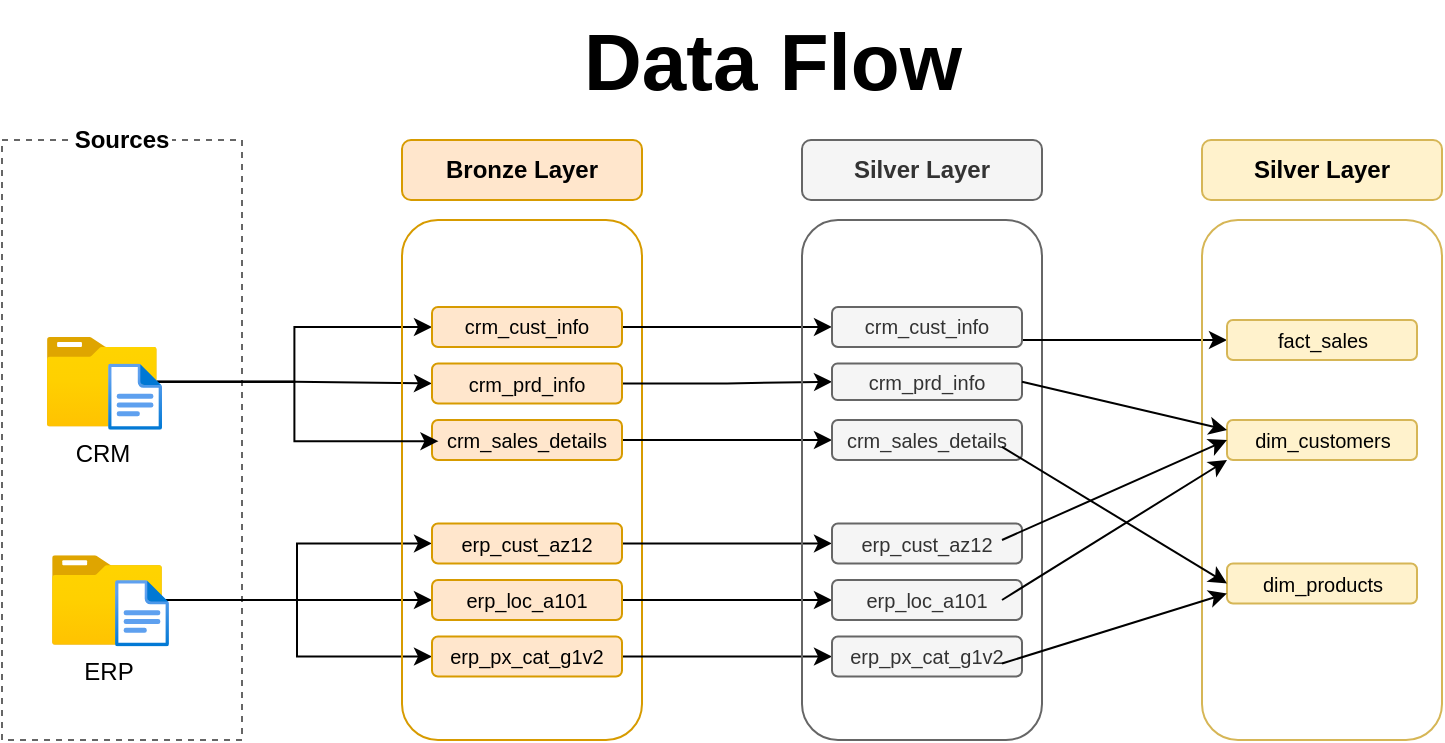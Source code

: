 <mxfile version="28.0.4">
  <diagram name="Page-1" id="2B-cAl-7UJcRyvpfFNDn">
    <mxGraphModel dx="1173" dy="678" grid="1" gridSize="10" guides="1" tooltips="1" connect="1" arrows="1" fold="1" page="1" pageScale="1" pageWidth="1169" pageHeight="827" math="0" shadow="0">
      <root>
        <mxCell id="0" />
        <mxCell id="1" parent="0" />
        <mxCell id="AU0Bn2eRXu3hNvQElTDZ-2" value="" style="rounded=0;whiteSpace=wrap;html=1;fillColor=none;fontColor=#333333;strokeColor=#666666;dashed=1;" parent="1" vertex="1">
          <mxGeometry x="40" y="80" width="120" height="300" as="geometry" />
        </mxCell>
        <mxCell id="AU0Bn2eRXu3hNvQElTDZ-1" value="&lt;b&gt;&lt;font style=&quot;font-size: 40px;&quot;&gt;Data Flow&lt;/font&gt;&lt;/b&gt;" style="text;html=1;align=center;verticalAlign=middle;resizable=0;points=[];autosize=1;strokeColor=none;fillColor=none;fontSize=25;" parent="1" vertex="1">
          <mxGeometry x="320" y="10" width="210" height="60" as="geometry" />
        </mxCell>
        <mxCell id="AU0Bn2eRXu3hNvQElTDZ-3" value="&lt;b&gt;Sources&lt;/b&gt;" style="rounded=0;whiteSpace=wrap;html=1;fillColor=default;strokeColor=none;" parent="1" vertex="1">
          <mxGeometry x="75" y="70" width="50" height="20" as="geometry" />
        </mxCell>
        <mxCell id="AU0Bn2eRXu3hNvQElTDZ-30" style="edgeStyle=orthogonalEdgeStyle;rounded=0;orthogonalLoop=1;jettySize=auto;html=1;entryX=0;entryY=0.5;entryDx=0;entryDy=0;" parent="1" source="AU0Bn2eRXu3hNvQElTDZ-4" target="AU0Bn2eRXu3hNvQElTDZ-11" edge="1">
          <mxGeometry relative="1" as="geometry" />
        </mxCell>
        <mxCell id="AU0Bn2eRXu3hNvQElTDZ-33" style="edgeStyle=orthogonalEdgeStyle;rounded=0;orthogonalLoop=1;jettySize=auto;html=1;" parent="1" source="AU0Bn2eRXu3hNvQElTDZ-4" target="AU0Bn2eRXu3hNvQElTDZ-10" edge="1">
          <mxGeometry relative="1" as="geometry" />
        </mxCell>
        <mxCell id="AU0Bn2eRXu3hNvQElTDZ-4" value="CRM" style="image;aspect=fixed;html=1;points=[];align=center;fontSize=12;image=img/lib/azure2/general/Folder_Blank.svg;" parent="1" vertex="1">
          <mxGeometry x="62.41" y="178.55" width="55" height="44.64" as="geometry" />
        </mxCell>
        <mxCell id="AU0Bn2eRXu3hNvQElTDZ-32" style="edgeStyle=orthogonalEdgeStyle;rounded=0;orthogonalLoop=1;jettySize=auto;html=1;" parent="1" source="AU0Bn2eRXu3hNvQElTDZ-5" target="AU0Bn2eRXu3hNvQElTDZ-14" edge="1">
          <mxGeometry relative="1" as="geometry" />
        </mxCell>
        <mxCell id="AU0Bn2eRXu3hNvQElTDZ-35" style="edgeStyle=orthogonalEdgeStyle;rounded=0;orthogonalLoop=1;jettySize=auto;html=1;entryX=0;entryY=0.5;entryDx=0;entryDy=0;" parent="1" source="AU0Bn2eRXu3hNvQElTDZ-5" target="AU0Bn2eRXu3hNvQElTDZ-13" edge="1">
          <mxGeometry relative="1" as="geometry" />
        </mxCell>
        <mxCell id="AU0Bn2eRXu3hNvQElTDZ-36" style="edgeStyle=orthogonalEdgeStyle;rounded=0;orthogonalLoop=1;jettySize=auto;html=1;entryX=0;entryY=0.5;entryDx=0;entryDy=0;" parent="1" source="AU0Bn2eRXu3hNvQElTDZ-5" target="AU0Bn2eRXu3hNvQElTDZ-15" edge="1">
          <mxGeometry relative="1" as="geometry" />
        </mxCell>
        <mxCell id="AU0Bn2eRXu3hNvQElTDZ-5" value="ERP" style="image;aspect=fixed;html=1;points=[];align=center;fontSize=12;image=img/lib/azure2/general/Folder_Blank.svg;" parent="1" vertex="1">
          <mxGeometry x="65" y="287.68" width="55" height="44.64" as="geometry" />
        </mxCell>
        <mxCell id="AU0Bn2eRXu3hNvQElTDZ-6" value="" style="rounded=1;whiteSpace=wrap;html=1;fillColor=none;strokeColor=#d79b00;labelBackgroundColor=none;labelBorderColor=none;textShadow=0;convertToSvg=0;glass=1;perimeterSpacing=1;fillStyle=dashed;strokeWidth=1;" parent="1" vertex="1">
          <mxGeometry x="240" y="120" width="120" height="260" as="geometry" />
        </mxCell>
        <mxCell id="AU0Bn2eRXu3hNvQElTDZ-9" value="&lt;b&gt;Bronze Layer&lt;/b&gt;" style="rounded=1;whiteSpace=wrap;html=1;fillColor=#ffe6cc;strokeColor=#d79b00;" parent="1" vertex="1">
          <mxGeometry x="240" y="80" width="120" height="30" as="geometry" />
        </mxCell>
        <mxCell id="AU0Bn2eRXu3hNvQElTDZ-53" style="edgeStyle=orthogonalEdgeStyle;rounded=0;orthogonalLoop=1;jettySize=auto;html=1;exitX=1;exitY=0.5;exitDx=0;exitDy=0;" parent="1" source="AU0Bn2eRXu3hNvQElTDZ-10" target="AU0Bn2eRXu3hNvQElTDZ-39" edge="1">
          <mxGeometry relative="1" as="geometry" />
        </mxCell>
        <mxCell id="AU0Bn2eRXu3hNvQElTDZ-10" value="crm_cust_info" style="rounded=1;whiteSpace=wrap;html=1;fillColor=#ffe6cc;strokeColor=#d79b00;fontSize=10;" parent="1" vertex="1">
          <mxGeometry x="255" y="163.48" width="95" height="20" as="geometry" />
        </mxCell>
        <mxCell id="AU0Bn2eRXu3hNvQElTDZ-55" style="edgeStyle=orthogonalEdgeStyle;rounded=0;orthogonalLoop=1;jettySize=auto;html=1;" parent="1" source="AU0Bn2eRXu3hNvQElTDZ-11" target="AU0Bn2eRXu3hNvQElTDZ-40" edge="1">
          <mxGeometry relative="1" as="geometry" />
        </mxCell>
        <mxCell id="AU0Bn2eRXu3hNvQElTDZ-11" value="&lt;div&gt;crm_prd_info&lt;/div&gt;" style="rounded=1;whiteSpace=wrap;html=1;fillColor=#ffe6cc;strokeColor=#d79b00;fontSize=10;align=center;spacing=0;spacingBottom=0;" parent="1" vertex="1">
          <mxGeometry x="255" y="191.74" width="95" height="20" as="geometry" />
        </mxCell>
        <mxCell id="AU0Bn2eRXu3hNvQElTDZ-57" style="edgeStyle=orthogonalEdgeStyle;rounded=0;orthogonalLoop=1;jettySize=auto;html=1;" parent="1" source="AU0Bn2eRXu3hNvQElTDZ-12" target="AU0Bn2eRXu3hNvQElTDZ-41" edge="1">
          <mxGeometry relative="1" as="geometry" />
        </mxCell>
        <mxCell id="AU0Bn2eRXu3hNvQElTDZ-12" value="&lt;div&gt;crm_sales_details&lt;/div&gt;" style="rounded=1;whiteSpace=wrap;html=1;fillColor=#ffe6cc;strokeColor=#d79b00;fontSize=10;" parent="1" vertex="1">
          <mxGeometry x="255" y="220" width="95" height="20" as="geometry" />
        </mxCell>
        <mxCell id="AU0Bn2eRXu3hNvQElTDZ-60" style="edgeStyle=orthogonalEdgeStyle;rounded=0;orthogonalLoop=1;jettySize=auto;html=1;entryX=0;entryY=0.5;entryDx=0;entryDy=0;" parent="1" source="AU0Bn2eRXu3hNvQElTDZ-13" target="AU0Bn2eRXu3hNvQElTDZ-42" edge="1">
          <mxGeometry relative="1" as="geometry" />
        </mxCell>
        <mxCell id="AU0Bn2eRXu3hNvQElTDZ-13" value="erp_cust_az12" style="rounded=1;whiteSpace=wrap;html=1;fillColor=#ffe6cc;strokeColor=#d79b00;fontSize=10;" parent="1" vertex="1">
          <mxGeometry x="255" y="271.74" width="95" height="20" as="geometry" />
        </mxCell>
        <mxCell id="AU0Bn2eRXu3hNvQElTDZ-61" style="edgeStyle=orthogonalEdgeStyle;rounded=0;orthogonalLoop=1;jettySize=auto;html=1;" parent="1" source="AU0Bn2eRXu3hNvQElTDZ-14" target="AU0Bn2eRXu3hNvQElTDZ-43" edge="1">
          <mxGeometry relative="1" as="geometry" />
        </mxCell>
        <mxCell id="AU0Bn2eRXu3hNvQElTDZ-14" value="&lt;div&gt;erp_loc_a101&lt;/div&gt;" style="rounded=1;whiteSpace=wrap;html=1;fillColor=#ffe6cc;strokeColor=#d79b00;fontSize=10;" parent="1" vertex="1">
          <mxGeometry x="255" y="300" width="95" height="20" as="geometry" />
        </mxCell>
        <mxCell id="AU0Bn2eRXu3hNvQElTDZ-62" style="edgeStyle=orthogonalEdgeStyle;rounded=0;orthogonalLoop=1;jettySize=auto;html=1;" parent="1" source="AU0Bn2eRXu3hNvQElTDZ-15" target="AU0Bn2eRXu3hNvQElTDZ-44" edge="1">
          <mxGeometry relative="1" as="geometry" />
        </mxCell>
        <mxCell id="AU0Bn2eRXu3hNvQElTDZ-15" value="&lt;div&gt;erp_px_cat_g1v2&lt;/div&gt;" style="rounded=1;whiteSpace=wrap;html=1;fillColor=#ffe6cc;strokeColor=#d79b00;fontSize=10;" parent="1" vertex="1">
          <mxGeometry x="255" y="328.26" width="95" height="20" as="geometry" />
        </mxCell>
        <mxCell id="AU0Bn2eRXu3hNvQElTDZ-34" style="edgeStyle=orthogonalEdgeStyle;rounded=0;orthogonalLoop=1;jettySize=auto;html=1;entryX=0.034;entryY=0.53;entryDx=0;entryDy=0;entryPerimeter=0;" parent="1" source="AU0Bn2eRXu3hNvQElTDZ-4" target="AU0Bn2eRXu3hNvQElTDZ-12" edge="1">
          <mxGeometry relative="1" as="geometry" />
        </mxCell>
        <mxCell id="AU0Bn2eRXu3hNvQElTDZ-37" value="" style="rounded=1;whiteSpace=wrap;html=1;fillColor=none;strokeColor=#666666;labelBackgroundColor=none;labelBorderColor=none;textShadow=0;convertToSvg=0;glass=1;perimeterSpacing=1;fontColor=#333333;fillStyle=dashed;strokeWidth=1;" parent="1" vertex="1">
          <mxGeometry x="440" y="120" width="120" height="260" as="geometry" />
        </mxCell>
        <mxCell id="AU0Bn2eRXu3hNvQElTDZ-38" value="&lt;b&gt;Silver Layer&lt;/b&gt;" style="rounded=1;whiteSpace=wrap;html=1;fillColor=#f5f5f5;strokeColor=#666666;fontColor=#333333;" parent="1" vertex="1">
          <mxGeometry x="440" y="80" width="120" height="30" as="geometry" />
        </mxCell>
        <mxCell id="AU0Bn2eRXu3hNvQElTDZ-66" value="" style="edgeStyle=orthogonalEdgeStyle;rounded=0;orthogonalLoop=1;jettySize=auto;html=1;" parent="1" source="AU0Bn2eRXu3hNvQElTDZ-39" target="AU0Bn2eRXu3hNvQElTDZ-47" edge="1">
          <mxGeometry relative="1" as="geometry">
            <Array as="points">
              <mxPoint x="570" y="180" />
              <mxPoint x="570" y="180" />
            </Array>
          </mxGeometry>
        </mxCell>
        <mxCell id="AU0Bn2eRXu3hNvQElTDZ-39" value="crm_cust_info" style="rounded=1;whiteSpace=wrap;html=1;fillColor=#f5f5f5;strokeColor=#666666;fontSize=10;fontColor=#333333;" parent="1" vertex="1">
          <mxGeometry x="455" y="163.48" width="95" height="20" as="geometry" />
        </mxCell>
        <mxCell id="AU0Bn2eRXu3hNvQElTDZ-40" value="&lt;div&gt;crm_prd_info&lt;/div&gt;" style="rounded=1;whiteSpace=wrap;html=1;fillColor=#f5f5f5;strokeColor=#666666;fontSize=10;align=center;spacing=0;spacingBottom=0;fontColor=#333333;" parent="1" vertex="1">
          <mxGeometry x="455" y="191.74" width="95" height="18.26" as="geometry" />
        </mxCell>
        <mxCell id="AU0Bn2eRXu3hNvQElTDZ-41" value="&lt;div&gt;crm_sales_details&lt;/div&gt;" style="rounded=1;whiteSpace=wrap;html=1;fillColor=#f5f5f5;strokeColor=#666666;fontSize=10;fontColor=#333333;" parent="1" vertex="1">
          <mxGeometry x="455" y="220" width="95" height="20" as="geometry" />
        </mxCell>
        <mxCell id="AU0Bn2eRXu3hNvQElTDZ-42" value="erp_cust_az12" style="rounded=1;whiteSpace=wrap;html=1;fillColor=#f5f5f5;strokeColor=#666666;fontSize=10;fontColor=#333333;" parent="1" vertex="1">
          <mxGeometry x="455" y="271.74" width="95" height="20" as="geometry" />
        </mxCell>
        <mxCell id="AU0Bn2eRXu3hNvQElTDZ-43" value="&lt;div&gt;erp_loc_a101&lt;/div&gt;" style="rounded=1;whiteSpace=wrap;html=1;fillColor=#f5f5f5;strokeColor=#666666;fontSize=10;fontColor=#333333;" parent="1" vertex="1">
          <mxGeometry x="455" y="300" width="95" height="20" as="geometry" />
        </mxCell>
        <mxCell id="AU0Bn2eRXu3hNvQElTDZ-44" value="&lt;div&gt;erp_px_cat_g1v2&lt;/div&gt;" style="rounded=1;whiteSpace=wrap;html=1;fillColor=#f5f5f5;strokeColor=#666666;fontSize=10;fontColor=#333333;" parent="1" vertex="1">
          <mxGeometry x="455" y="328.26" width="95" height="20" as="geometry" />
        </mxCell>
        <mxCell id="AU0Bn2eRXu3hNvQElTDZ-45" value="" style="rounded=1;whiteSpace=wrap;html=1;fillColor=none;strokeColor=#d6b656;labelBackgroundColor=none;labelBorderColor=none;textShadow=0;convertToSvg=0;glass=1;perimeterSpacing=1;fillStyle=dashed;strokeWidth=1;" parent="1" vertex="1">
          <mxGeometry x="640" y="120" width="120" height="260" as="geometry" />
        </mxCell>
        <mxCell id="AU0Bn2eRXu3hNvQElTDZ-46" value="&lt;b&gt;Silver Layer&lt;/b&gt;" style="rounded=1;whiteSpace=wrap;html=1;fillColor=#fff2cc;strokeColor=#d6b656;" parent="1" vertex="1">
          <mxGeometry x="640" y="80" width="120" height="30" as="geometry" />
        </mxCell>
        <mxCell id="AU0Bn2eRXu3hNvQElTDZ-47" value="fact_sales" style="rounded=1;whiteSpace=wrap;html=1;fillColor=#fff2cc;strokeColor=#d6b656;fontSize=10;" parent="1" vertex="1">
          <mxGeometry x="652.5" y="170" width="95" height="20" as="geometry" />
        </mxCell>
        <mxCell id="AU0Bn2eRXu3hNvQElTDZ-51" value="dim_customers" style="rounded=1;whiteSpace=wrap;html=1;fillColor=#fff2cc;strokeColor=#d6b656;fontSize=10;" parent="1" vertex="1">
          <mxGeometry x="652.5" y="220" width="95" height="20" as="geometry" />
        </mxCell>
        <mxCell id="AU0Bn2eRXu3hNvQElTDZ-52" value="&lt;div&gt;dim_products&lt;/div&gt;" style="rounded=1;whiteSpace=wrap;html=1;fillColor=#fff2cc;strokeColor=#d6b656;fontSize=10;" parent="1" vertex="1">
          <mxGeometry x="652.5" y="291.74" width="95" height="20" as="geometry" />
        </mxCell>
        <mxCell id="AU0Bn2eRXu3hNvQElTDZ-84" value="" style="endArrow=classic;html=1;rounded=0;entryX=0;entryY=1;entryDx=0;entryDy=0;" parent="1" target="AU0Bn2eRXu3hNvQElTDZ-51" edge="1">
          <mxGeometry width="50" height="50" relative="1" as="geometry">
            <mxPoint x="540" y="310" as="sourcePoint" />
            <mxPoint x="590" y="260" as="targetPoint" />
          </mxGeometry>
        </mxCell>
        <mxCell id="AU0Bn2eRXu3hNvQElTDZ-85" value="" style="endArrow=classic;html=1;rounded=0;exitX=1;exitY=0.5;exitDx=0;exitDy=0;entryX=0;entryY=0.25;entryDx=0;entryDy=0;" parent="1" source="AU0Bn2eRXu3hNvQElTDZ-40" target="AU0Bn2eRXu3hNvQElTDZ-51" edge="1">
          <mxGeometry width="50" height="50" relative="1" as="geometry">
            <mxPoint x="540" y="210" as="sourcePoint" />
            <mxPoint x="630" y="240" as="targetPoint" />
          </mxGeometry>
        </mxCell>
        <mxCell id="AU0Bn2eRXu3hNvQElTDZ-88" value="" style="endArrow=classic;html=1;rounded=0;entryX=0;entryY=0.75;entryDx=0;entryDy=0;" parent="1" target="AU0Bn2eRXu3hNvQElTDZ-52" edge="1">
          <mxGeometry width="50" height="50" relative="1" as="geometry">
            <mxPoint x="540" y="341.74" as="sourcePoint" />
            <mxPoint x="590" y="291.74" as="targetPoint" />
          </mxGeometry>
        </mxCell>
        <mxCell id="AU0Bn2eRXu3hNvQElTDZ-89" value="" style="endArrow=classic;html=1;rounded=0;entryX=0;entryY=0.5;entryDx=0;entryDy=0;" parent="1" target="AU0Bn2eRXu3hNvQElTDZ-52" edge="1">
          <mxGeometry width="50" height="50" relative="1" as="geometry">
            <mxPoint x="540" y="233.48" as="sourcePoint" />
            <mxPoint x="590" y="183.48" as="targetPoint" />
          </mxGeometry>
        </mxCell>
        <mxCell id="AU0Bn2eRXu3hNvQElTDZ-91" value="" style="endArrow=classic;html=1;rounded=0;entryX=0;entryY=0.5;entryDx=0;entryDy=0;" parent="1" target="AU0Bn2eRXu3hNvQElTDZ-51" edge="1">
          <mxGeometry width="50" height="50" relative="1" as="geometry">
            <mxPoint x="540" y="280" as="sourcePoint" />
            <mxPoint x="590" y="230" as="targetPoint" />
          </mxGeometry>
        </mxCell>
        <mxCell id="AU0Bn2eRXu3hNvQElTDZ-92" value="" style="image;aspect=fixed;html=1;points=[];align=center;fontSize=12;image=img/lib/azure2/general/File.svg;" parent="1" vertex="1">
          <mxGeometry x="93.06" y="191.74" width="26.94" height="33.19" as="geometry" />
        </mxCell>
        <mxCell id="AU0Bn2eRXu3hNvQElTDZ-96" value="" style="image;aspect=fixed;html=1;points=[];align=center;fontSize=12;image=img/lib/azure2/general/File.svg;" parent="1" vertex="1">
          <mxGeometry x="96.53" y="300" width="26.94" height="33.19" as="geometry" />
        </mxCell>
      </root>
    </mxGraphModel>
  </diagram>
</mxfile>

